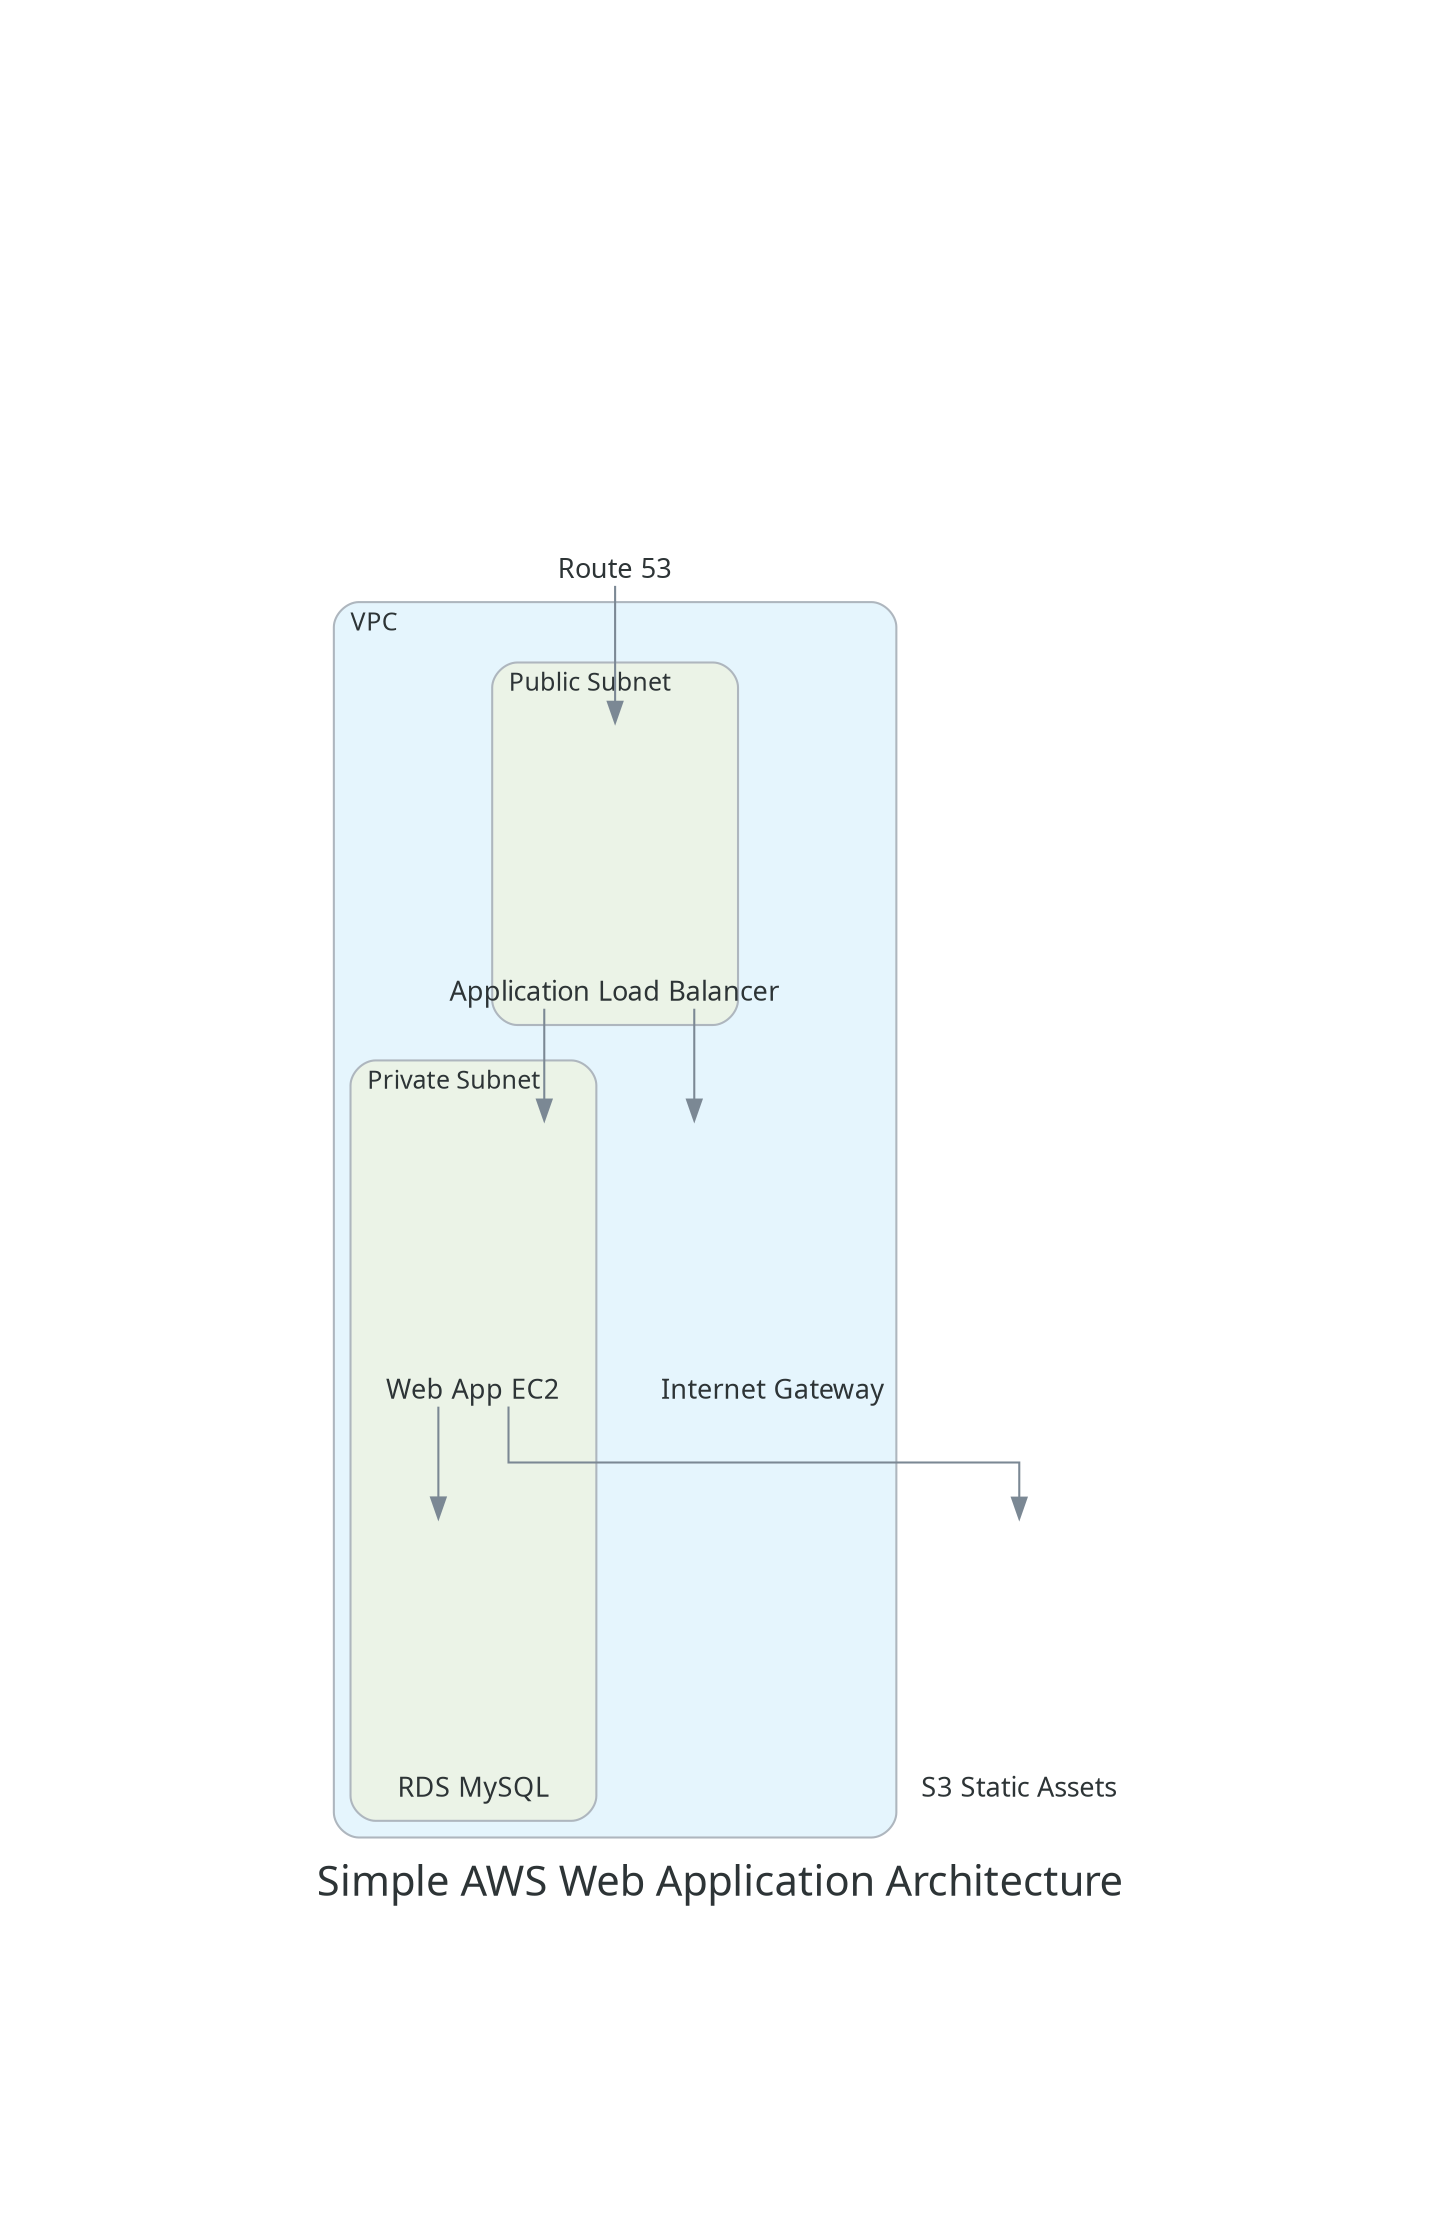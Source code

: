 digraph "Simple AWS Web Application Architecture" {
	graph [bb="0,0,404.4,773.7",
		fontcolor="#2D3436",
		fontname="Sans-Serif",
		fontsize=20,
		label="Simple AWS Web Application Architecture",
		lheight=0.29,
		lp="202.2,14.5",
		lwidth=5.17,
		nodesep=0.60,
		pad=2.0,
		rankdir=TB,
		ranksep=0.75,
		splines=ortho
	];
	node [fixedsize=true,
		fontcolor="#2D3436",
		fontname="Sans-Serif",
		fontsize=13,
		height=1.4,
		imagescale=true,
		label="\N",
		labelloc=b,
		shape=box,
		style=rounded,
		width=1.4
	];
	edge [color="#7B8894"];
	subgraph cluster_VPC {
		graph [bb="8,37,276,628.9",
			bgcolor="#E5F5FD",
			fontname="Sans-Serif",
			fontsize=12,
			label=VPC,
			labeljust=l,
			lheight=0.18,
			lp="28.75,618.52",
			lwidth=0.35,
			pencolor="#AEB6BE",
			rankdir=LR,
			shape=box,
			style=rounded
		];
		subgraph "cluster_Public Subnet" {
			graph [bb="84,426.6,200,600.15",
				bgcolor="#EBF3E7",
				fontname="Sans-Serif",
				fontsize=12,
				label="Public Subnet",
				labeljust=l,
				lheight=0.18,
				lp="129.5,589.77",
				lwidth=1.04,
				pencolor="#AEB6BE",
				rankdir=LR,
				shape=box,
				style=rounded
			];
			"24380471e56a405c9b2f484d725bb4b7"	[height=1.9,
				image="/Users/hamadkhawaja/Developer/diagram-ai/.venv/lib/python3.13/site-packages/resources/aws/network/elb-application-load-balancer.png",
				label="Application Load Balancer",
				pos="142,503",
				shape=none];
		}
		subgraph "cluster_Private Subnet" {
			graph [bb="152,45,268,409.35",
				bgcolor="#EBF3E7",
				fontname="Sans-Serif",
				fontsize=12,
				label="Private Subnet",
				labeljust=l,
				lheight=0.18,
				lp="199.38,398.97",
				lwidth=1.09,
				pencolor="#AEB6BE",
				rankdir=LR,
				shape=box,
				style=rounded
			];
			"73678999736d4d7db2f6c299960362a2"	[height=1.9,
				image="/Users/hamadkhawaja/Developer/diagram-ai/.venv/lib/python3.13/site-packages/resources/aws/compute/ec2.png",
				label="Web App EC2",
				pos="210,312.2",
				shape=none];
			"70de7c973d51412d8335a18110a1156d"	[height=1.9,
				image="/Users/hamadkhawaja/Developer/diagram-ai/.venv/lib/python3.13/site-packages/resources/aws/database/rds.png",
				label="RDS MySQL",
				pos="210,121.4",
				shape=none];
			"73678999736d4d7db2f6c299960362a2" -> "70de7c973d51412d8335a18110a1156d"	[dir=forward,
				fontcolor="#2D3436",
				fontname="Sans-Serif",
				fontsize=13,
				pos="e,210,189.59 210,243.86 210,243.86 210,201.1 210,201.1"];
		}
		"1bd7a99af31a42b982bfcccdc499d501"	[height=1.9,
			image="/Users/hamadkhawaja/Developer/diagram-ai/.venv/lib/python3.13/site-packages/resources/aws/network/internet-gateway.png",
			label="Internet Gateway",
			pos="66,312.2",
			shape=none];
		"24380471e56a405c9b2f484d725bb4b7" -> "1bd7a99af31a42b982bfcccdc499d501"	[dir=forward,
			fontcolor="#2D3436",
			fontname="Sans-Serif",
			fontsize=13,
			pos="e,104,380.39 104,434.66 104,434.66 104,391.9 104,391.9"];
		"24380471e56a405c9b2f484d725bb4b7" -> "73678999736d4d7db2f6c299960362a2"	[dir=forward,
			fontcolor="#2D3436",
			fontname="Sans-Serif",
			fontsize=13,
			pos="e,176,380.39 176,434.66 176,434.66 176,391.9 176,391.9"];
	}
	"431a66c4625b4868b023ba8be05b816d"	[height=1.9,
		image="/Users/hamadkhawaja/Developer/diagram-ai/.venv/lib/python3.13/site-packages/resources/aws/network/route-53.png",
		label="Route 53",
		pos="142,705.3",
		shape=none];
	"431a66c4625b4868b023ba8be05b816d" -> "24380471e56a405c9b2f484d725bb4b7"	[dir=forward,
		fontcolor="#2D3436",
		fontname="Sans-Serif",
		fontsize=13,
		pos="e,142,571.26 142,637.09 142,637.09 142,582.77 142,582.77"];
	d94c18ddab034194a24f1f4a13bf9dca	[height=1.9,
		image="/Users/hamadkhawaja/Developer/diagram-ai/.venv/lib/python3.13/site-packages/resources/aws/storage/simple-storage-service-s3.png",
		label="S3 Static Assets",
		pos="354,121.4",
		shape=none];
	"73678999736d4d7db2f6c299960362a2" -> d94c18ddab034194a24f1f4a13bf9dca	[dir=forward,
		fontcolor="#2D3436",
		fontname="Sans-Serif",
		fontsize=13,
		pos="e,354,189.67 260.36,312 301.89,312 354,312 354,312 354,312 354,201.19 354,201.19"];
}
